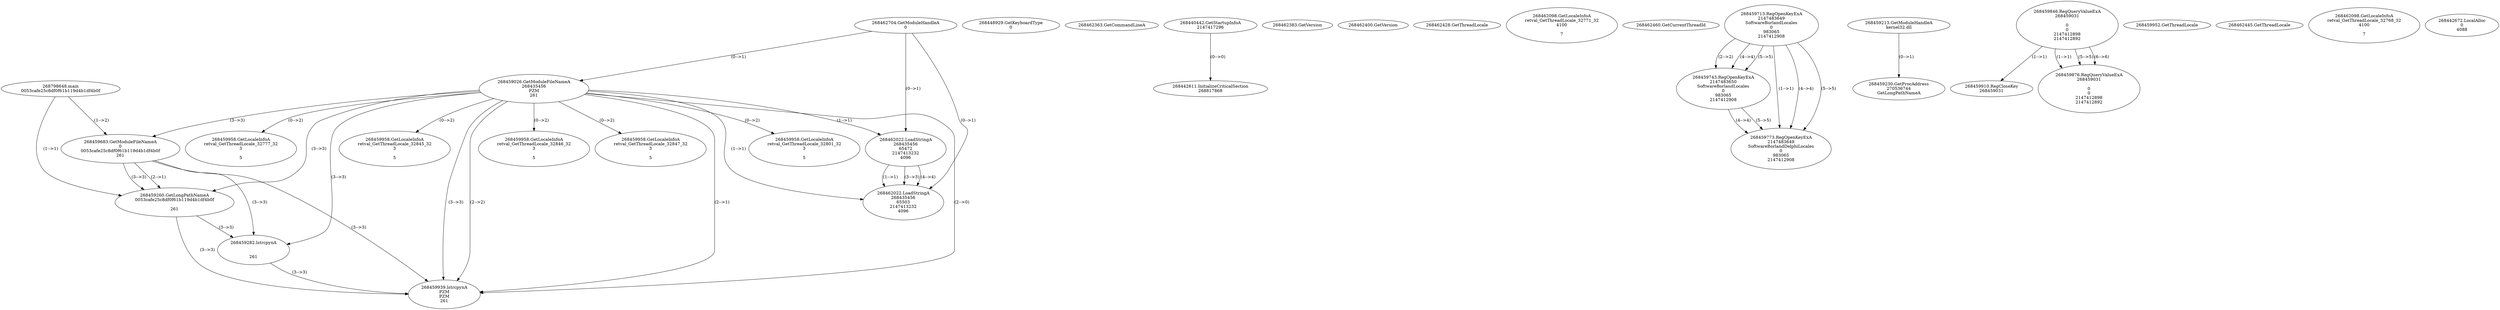 // Global SCDG with merge call
digraph {
	0 [label="268798648.main
0053cafe25c8df0f61b119d4b1df4b0f"]
	1 [label="268462704.GetModuleHandleA
0"]
	2 [label="268448929.GetKeyboardType
0"]
	3 [label="268462363.GetCommandLineA
"]
	4 [label="268440442.GetStartupInfoA
2147417296"]
	5 [label="268462383.GetVersion
"]
	6 [label="268462400.GetVersion
"]
	7 [label="268462428.GetThreadLocale
"]
	8 [label="268462098.GetLocaleInfoA
retval_GetThreadLocale_32771_32
4100

7"]
	9 [label="268462460.GetCurrentThreadId
"]
	10 [label="268459026.GetModuleFileNameA
268435456
PZM
261"]
	1 -> 10 [label="(0-->1)"]
	11 [label="268459683.GetModuleFileNameA
0
0053cafe25c8df0f61b119d4b1df4b0f
261"]
	0 -> 11 [label="(1-->2)"]
	10 -> 11 [label="(3-->3)"]
	12 [label="268459713.RegOpenKeyExA
2147483649
Software\Borland\Locales
0
983065
2147412908"]
	13 [label="268459213.GetModuleHandleA
kernel32.dll"]
	14 [label="268459230.GetProcAddress
270536744
GetLongPathNameA"]
	13 -> 14 [label="(0-->1)"]
	15 [label="268459260.GetLongPathNameA
0053cafe25c8df0f61b119d4b1df4b0f

261"]
	0 -> 15 [label="(1-->1)"]
	11 -> 15 [label="(2-->1)"]
	10 -> 15 [label="(3-->3)"]
	11 -> 15 [label="(3-->3)"]
	16 [label="268459282.lstrcpynA


261"]
	10 -> 16 [label="(3-->3)"]
	11 -> 16 [label="(3-->3)"]
	15 -> 16 [label="(3-->3)"]
	17 [label="268459846.RegQueryValueExA
268459031

0
0
2147412898
2147412892"]
	18 [label="268459910.RegCloseKey
268459031"]
	17 -> 18 [label="(1-->1)"]
	19 [label="268459939.lstrcpynA
PZM
PZM
261"]
	10 -> 19 [label="(2-->1)"]
	10 -> 19 [label="(2-->2)"]
	10 -> 19 [label="(3-->3)"]
	11 -> 19 [label="(3-->3)"]
	15 -> 19 [label="(3-->3)"]
	16 -> 19 [label="(3-->3)"]
	10 -> 19 [label="(2-->0)"]
	20 [label="268459952.GetThreadLocale
"]
	21 [label="268459958.GetLocaleInfoA
retval_GetThreadLocale_32845_32
3

5"]
	10 -> 21 [label="(0-->2)"]
	22 [label="268462022.LoadStringA
268435456
65472
2147413232
4096"]
	1 -> 22 [label="(0-->1)"]
	10 -> 22 [label="(1-->1)"]
	23 [label="268462445.GetThreadLocale
"]
	24 [label="268462098.GetLocaleInfoA
retval_GetThreadLocale_32768_32
4100

7"]
	25 [label="268459743.RegOpenKeyExA
2147483650
Software\Borland\Locales
0
983065
2147412908"]
	12 -> 25 [label="(2-->2)"]
	12 -> 25 [label="(4-->4)"]
	12 -> 25 [label="(5-->5)"]
	26 [label="268459773.RegOpenKeyExA
2147483649
Software\Borland\Delphi\Locales
0
983065
2147412908"]
	12 -> 26 [label="(1-->1)"]
	12 -> 26 [label="(4-->4)"]
	25 -> 26 [label="(4-->4)"]
	12 -> 26 [label="(5-->5)"]
	25 -> 26 [label="(5-->5)"]
	27 [label="268459958.GetLocaleInfoA
retval_GetThreadLocale_32846_32
3

5"]
	10 -> 27 [label="(0-->2)"]
	28 [label="268459876.RegQueryValueExA
268459031

0
0
2147412898
2147412892"]
	17 -> 28 [label="(1-->1)"]
	17 -> 28 [label="(5-->5)"]
	17 -> 28 [label="(6-->6)"]
	29 [label="268459958.GetLocaleInfoA
retval_GetThreadLocale_32847_32
3

5"]
	10 -> 29 [label="(0-->2)"]
	30 [label="268459958.GetLocaleInfoA
retval_GetThreadLocale_32801_32
3

5"]
	10 -> 30 [label="(0-->2)"]
	31 [label="268462022.LoadStringA
268435456
65503
2147413232
4096"]
	1 -> 31 [label="(0-->1)"]
	10 -> 31 [label="(1-->1)"]
	22 -> 31 [label="(1-->1)"]
	22 -> 31 [label="(3-->3)"]
	22 -> 31 [label="(4-->4)"]
	32 [label="268442611.InitializeCriticalSection
268817868"]
	4 -> 32 [label="(0-->0)"]
	33 [label="268442672.LocalAlloc
0
4088"]
	34 [label="268459958.GetLocaleInfoA
retval_GetThreadLocale_32777_32
3

5"]
	10 -> 34 [label="(0-->2)"]
}
